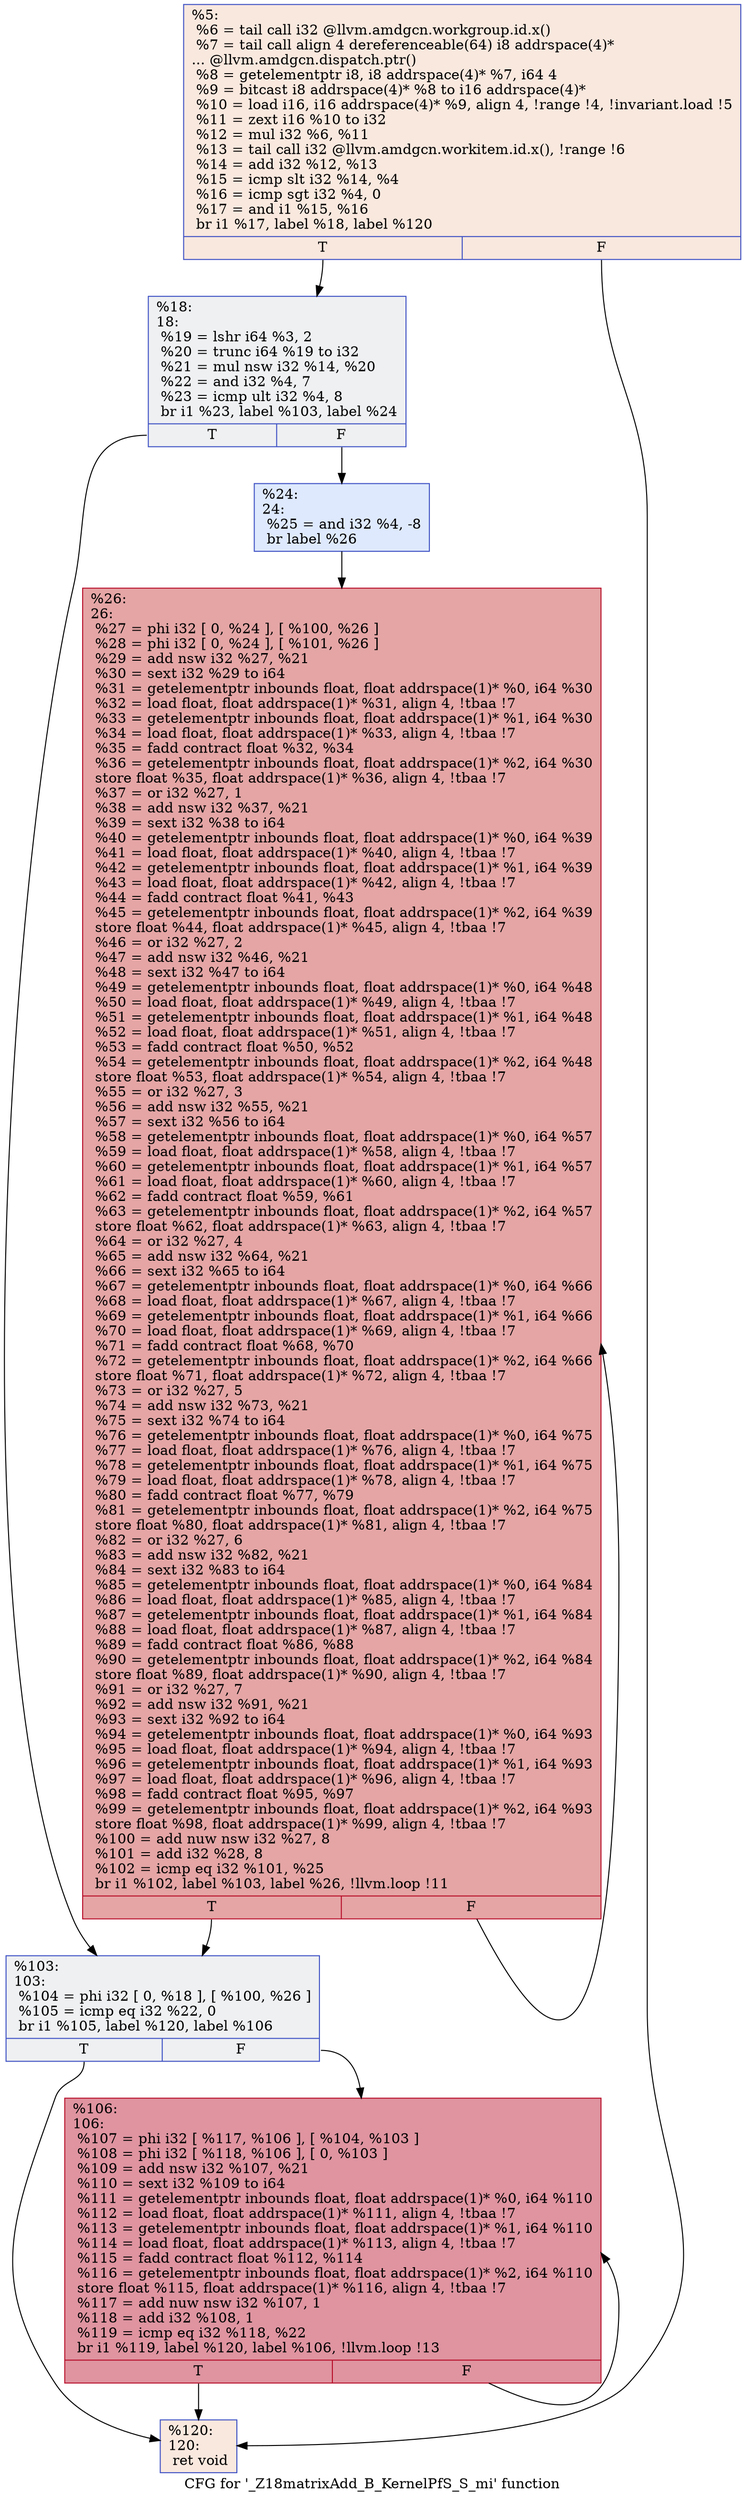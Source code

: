 digraph "CFG for '_Z18matrixAdd_B_KernelPfS_S_mi' function" {
	label="CFG for '_Z18matrixAdd_B_KernelPfS_S_mi' function";

	Node0x4677650 [shape=record,color="#3d50c3ff", style=filled, fillcolor="#f2cab570",label="{%5:\l  %6 = tail call i32 @llvm.amdgcn.workgroup.id.x()\l  %7 = tail call align 4 dereferenceable(64) i8 addrspace(4)*\l... @llvm.amdgcn.dispatch.ptr()\l  %8 = getelementptr i8, i8 addrspace(4)* %7, i64 4\l  %9 = bitcast i8 addrspace(4)* %8 to i16 addrspace(4)*\l  %10 = load i16, i16 addrspace(4)* %9, align 4, !range !4, !invariant.load !5\l  %11 = zext i16 %10 to i32\l  %12 = mul i32 %6, %11\l  %13 = tail call i32 @llvm.amdgcn.workitem.id.x(), !range !6\l  %14 = add i32 %12, %13\l  %15 = icmp slt i32 %14, %4\l  %16 = icmp sgt i32 %4, 0\l  %17 = and i1 %15, %16\l  br i1 %17, label %18, label %120\l|{<s0>T|<s1>F}}"];
	Node0x4677650:s0 -> Node0x46796b0;
	Node0x4677650:s1 -> Node0x4679740;
	Node0x46796b0 [shape=record,color="#3d50c3ff", style=filled, fillcolor="#d9dce170",label="{%18:\l18:                                               \l  %19 = lshr i64 %3, 2\l  %20 = trunc i64 %19 to i32\l  %21 = mul nsw i32 %14, %20\l  %22 = and i32 %4, 7\l  %23 = icmp ult i32 %4, 8\l  br i1 %23, label %103, label %24\l|{<s0>T|<s1>F}}"];
	Node0x46796b0:s0 -> Node0x4679bc0;
	Node0x46796b0:s1 -> Node0x4679c10;
	Node0x4679c10 [shape=record,color="#3d50c3ff", style=filled, fillcolor="#b5cdfa70",label="{%24:\l24:                                               \l  %25 = and i32 %4, -8\l  br label %26\l}"];
	Node0x4679c10 -> Node0x4679e10;
	Node0x4679e10 [shape=record,color="#b70d28ff", style=filled, fillcolor="#c5333470",label="{%26:\l26:                                               \l  %27 = phi i32 [ 0, %24 ], [ %100, %26 ]\l  %28 = phi i32 [ 0, %24 ], [ %101, %26 ]\l  %29 = add nsw i32 %27, %21\l  %30 = sext i32 %29 to i64\l  %31 = getelementptr inbounds float, float addrspace(1)* %0, i64 %30\l  %32 = load float, float addrspace(1)* %31, align 4, !tbaa !7\l  %33 = getelementptr inbounds float, float addrspace(1)* %1, i64 %30\l  %34 = load float, float addrspace(1)* %33, align 4, !tbaa !7\l  %35 = fadd contract float %32, %34\l  %36 = getelementptr inbounds float, float addrspace(1)* %2, i64 %30\l  store float %35, float addrspace(1)* %36, align 4, !tbaa !7\l  %37 = or i32 %27, 1\l  %38 = add nsw i32 %37, %21\l  %39 = sext i32 %38 to i64\l  %40 = getelementptr inbounds float, float addrspace(1)* %0, i64 %39\l  %41 = load float, float addrspace(1)* %40, align 4, !tbaa !7\l  %42 = getelementptr inbounds float, float addrspace(1)* %1, i64 %39\l  %43 = load float, float addrspace(1)* %42, align 4, !tbaa !7\l  %44 = fadd contract float %41, %43\l  %45 = getelementptr inbounds float, float addrspace(1)* %2, i64 %39\l  store float %44, float addrspace(1)* %45, align 4, !tbaa !7\l  %46 = or i32 %27, 2\l  %47 = add nsw i32 %46, %21\l  %48 = sext i32 %47 to i64\l  %49 = getelementptr inbounds float, float addrspace(1)* %0, i64 %48\l  %50 = load float, float addrspace(1)* %49, align 4, !tbaa !7\l  %51 = getelementptr inbounds float, float addrspace(1)* %1, i64 %48\l  %52 = load float, float addrspace(1)* %51, align 4, !tbaa !7\l  %53 = fadd contract float %50, %52\l  %54 = getelementptr inbounds float, float addrspace(1)* %2, i64 %48\l  store float %53, float addrspace(1)* %54, align 4, !tbaa !7\l  %55 = or i32 %27, 3\l  %56 = add nsw i32 %55, %21\l  %57 = sext i32 %56 to i64\l  %58 = getelementptr inbounds float, float addrspace(1)* %0, i64 %57\l  %59 = load float, float addrspace(1)* %58, align 4, !tbaa !7\l  %60 = getelementptr inbounds float, float addrspace(1)* %1, i64 %57\l  %61 = load float, float addrspace(1)* %60, align 4, !tbaa !7\l  %62 = fadd contract float %59, %61\l  %63 = getelementptr inbounds float, float addrspace(1)* %2, i64 %57\l  store float %62, float addrspace(1)* %63, align 4, !tbaa !7\l  %64 = or i32 %27, 4\l  %65 = add nsw i32 %64, %21\l  %66 = sext i32 %65 to i64\l  %67 = getelementptr inbounds float, float addrspace(1)* %0, i64 %66\l  %68 = load float, float addrspace(1)* %67, align 4, !tbaa !7\l  %69 = getelementptr inbounds float, float addrspace(1)* %1, i64 %66\l  %70 = load float, float addrspace(1)* %69, align 4, !tbaa !7\l  %71 = fadd contract float %68, %70\l  %72 = getelementptr inbounds float, float addrspace(1)* %2, i64 %66\l  store float %71, float addrspace(1)* %72, align 4, !tbaa !7\l  %73 = or i32 %27, 5\l  %74 = add nsw i32 %73, %21\l  %75 = sext i32 %74 to i64\l  %76 = getelementptr inbounds float, float addrspace(1)* %0, i64 %75\l  %77 = load float, float addrspace(1)* %76, align 4, !tbaa !7\l  %78 = getelementptr inbounds float, float addrspace(1)* %1, i64 %75\l  %79 = load float, float addrspace(1)* %78, align 4, !tbaa !7\l  %80 = fadd contract float %77, %79\l  %81 = getelementptr inbounds float, float addrspace(1)* %2, i64 %75\l  store float %80, float addrspace(1)* %81, align 4, !tbaa !7\l  %82 = or i32 %27, 6\l  %83 = add nsw i32 %82, %21\l  %84 = sext i32 %83 to i64\l  %85 = getelementptr inbounds float, float addrspace(1)* %0, i64 %84\l  %86 = load float, float addrspace(1)* %85, align 4, !tbaa !7\l  %87 = getelementptr inbounds float, float addrspace(1)* %1, i64 %84\l  %88 = load float, float addrspace(1)* %87, align 4, !tbaa !7\l  %89 = fadd contract float %86, %88\l  %90 = getelementptr inbounds float, float addrspace(1)* %2, i64 %84\l  store float %89, float addrspace(1)* %90, align 4, !tbaa !7\l  %91 = or i32 %27, 7\l  %92 = add nsw i32 %91, %21\l  %93 = sext i32 %92 to i64\l  %94 = getelementptr inbounds float, float addrspace(1)* %0, i64 %93\l  %95 = load float, float addrspace(1)* %94, align 4, !tbaa !7\l  %96 = getelementptr inbounds float, float addrspace(1)* %1, i64 %93\l  %97 = load float, float addrspace(1)* %96, align 4, !tbaa !7\l  %98 = fadd contract float %95, %97\l  %99 = getelementptr inbounds float, float addrspace(1)* %2, i64 %93\l  store float %98, float addrspace(1)* %99, align 4, !tbaa !7\l  %100 = add nuw nsw i32 %27, 8\l  %101 = add i32 %28, 8\l  %102 = icmp eq i32 %101, %25\l  br i1 %102, label %103, label %26, !llvm.loop !11\l|{<s0>T|<s1>F}}"];
	Node0x4679e10:s0 -> Node0x4679bc0;
	Node0x4679e10:s1 -> Node0x4679e10;
	Node0x4679bc0 [shape=record,color="#3d50c3ff", style=filled, fillcolor="#d9dce170",label="{%103:\l103:                                              \l  %104 = phi i32 [ 0, %18 ], [ %100, %26 ]\l  %105 = icmp eq i32 %22, 0\l  br i1 %105, label %120, label %106\l|{<s0>T|<s1>F}}"];
	Node0x4679bc0:s0 -> Node0x4679740;
	Node0x4679bc0:s1 -> Node0x467dbc0;
	Node0x467dbc0 [shape=record,color="#b70d28ff", style=filled, fillcolor="#b70d2870",label="{%106:\l106:                                              \l  %107 = phi i32 [ %117, %106 ], [ %104, %103 ]\l  %108 = phi i32 [ %118, %106 ], [ 0, %103 ]\l  %109 = add nsw i32 %107, %21\l  %110 = sext i32 %109 to i64\l  %111 = getelementptr inbounds float, float addrspace(1)* %0, i64 %110\l  %112 = load float, float addrspace(1)* %111, align 4, !tbaa !7\l  %113 = getelementptr inbounds float, float addrspace(1)* %1, i64 %110\l  %114 = load float, float addrspace(1)* %113, align 4, !tbaa !7\l  %115 = fadd contract float %112, %114\l  %116 = getelementptr inbounds float, float addrspace(1)* %2, i64 %110\l  store float %115, float addrspace(1)* %116, align 4, !tbaa !7\l  %117 = add nuw nsw i32 %107, 1\l  %118 = add i32 %108, 1\l  %119 = icmp eq i32 %118, %22\l  br i1 %119, label %120, label %106, !llvm.loop !13\l|{<s0>T|<s1>F}}"];
	Node0x467dbc0:s0 -> Node0x4679740;
	Node0x467dbc0:s1 -> Node0x467dbc0;
	Node0x4679740 [shape=record,color="#3d50c3ff", style=filled, fillcolor="#f2cab570",label="{%120:\l120:                                              \l  ret void\l}"];
}
